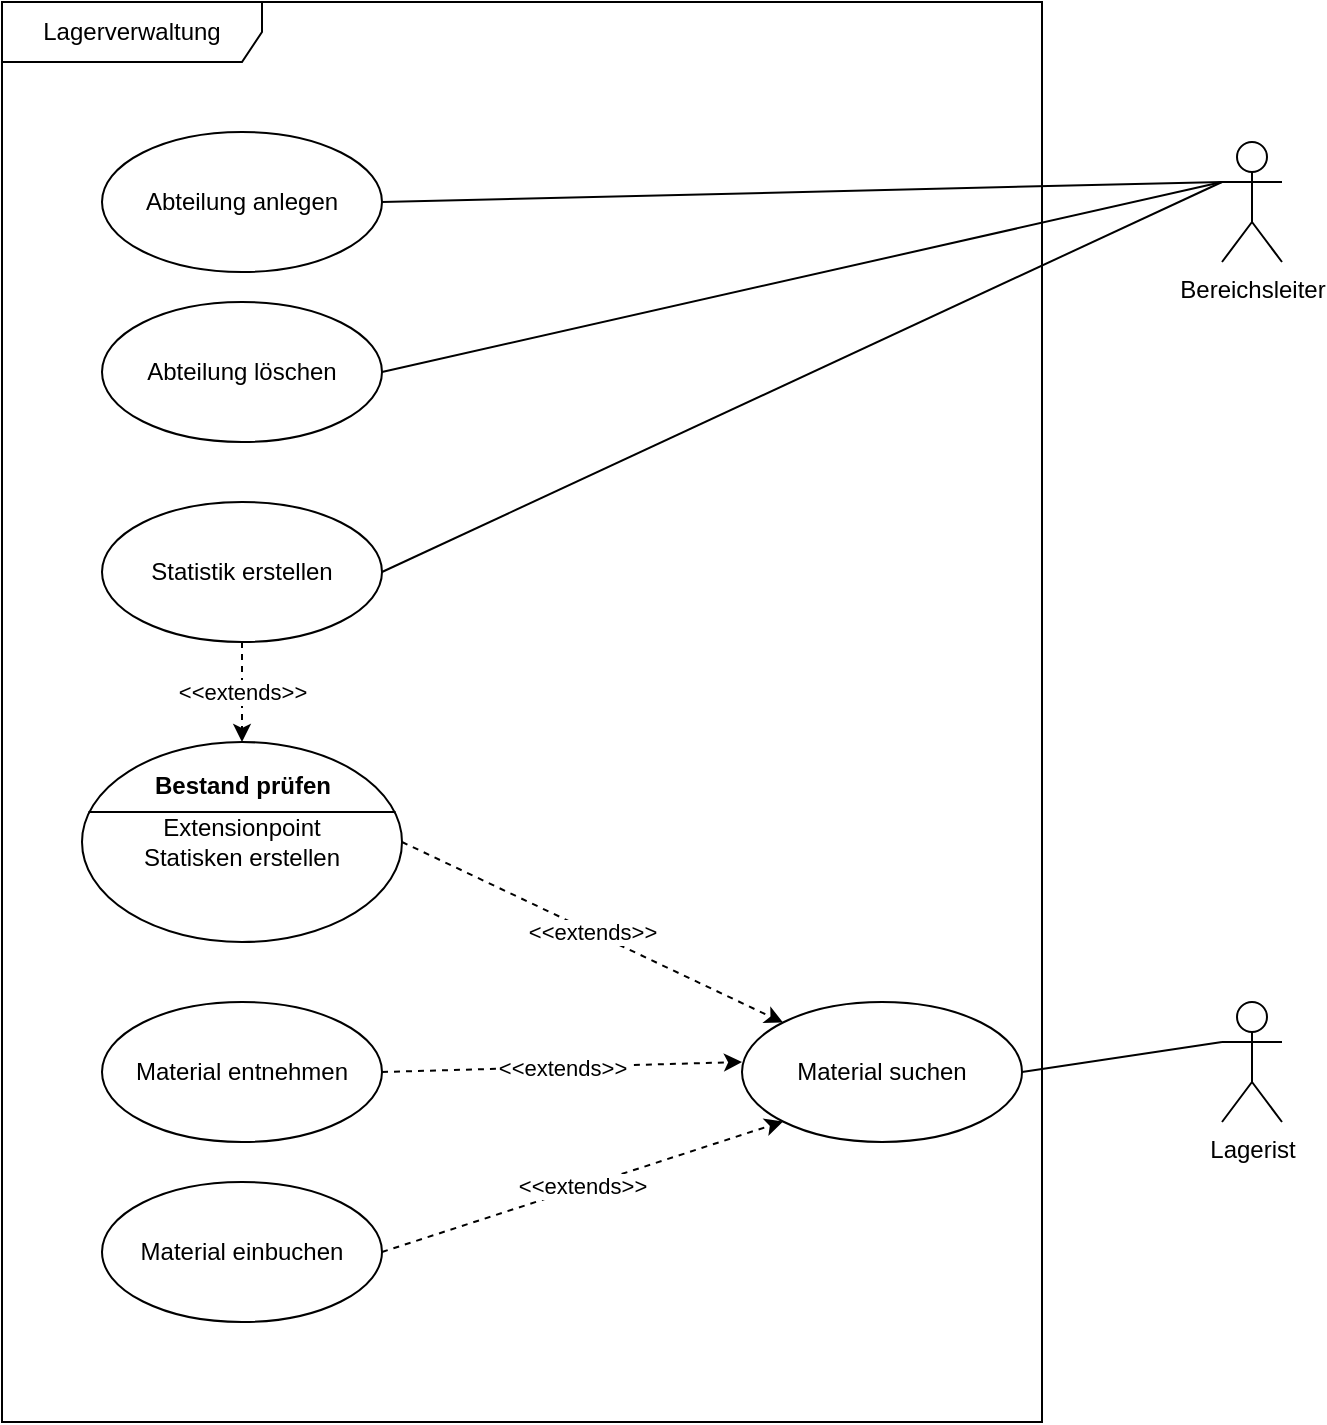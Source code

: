 <mxfile version="14.4.3" type="device"><diagram id="kDJ-WB7iKtap2HKXEGRl" name="Page-1"><mxGraphModel dx="1086" dy="806" grid="1" gridSize="10" guides="1" tooltips="1" connect="1" arrows="1" fold="1" page="1" pageScale="1" pageWidth="827" pageHeight="1169" math="0" shadow="0"><root><mxCell id="0"/><mxCell id="1" parent="0"/><mxCell id="P82HEIlC-g_0bDXMGkzL-1" value="Lagerverwaltung" style="shape=umlFrame;whiteSpace=wrap;html=1;width=130;height=30;" parent="1" vertex="1"><mxGeometry x="120" y="50" width="520" height="710" as="geometry"/></mxCell><mxCell id="P82HEIlC-g_0bDXMGkzL-11" style="rounded=0;orthogonalLoop=1;jettySize=auto;html=1;exitX=0;exitY=0.333;exitDx=0;exitDy=0;exitPerimeter=0;entryX=1;entryY=0.5;entryDx=0;entryDy=0;endArrow=none;endFill=0;" parent="1" source="P82HEIlC-g_0bDXMGkzL-2" target="P82HEIlC-g_0bDXMGkzL-7" edge="1"><mxGeometry relative="1" as="geometry"/></mxCell><mxCell id="P82HEIlC-g_0bDXMGkzL-2" value="Lagerist" style="shape=umlActor;verticalLabelPosition=bottom;verticalAlign=top;html=1;" parent="1" vertex="1"><mxGeometry x="730" y="550" width="30" height="60" as="geometry"/></mxCell><mxCell id="P82HEIlC-g_0bDXMGkzL-12" style="edgeStyle=none;rounded=0;orthogonalLoop=1;jettySize=auto;html=1;exitX=0;exitY=0.333;exitDx=0;exitDy=0;exitPerimeter=0;entryX=1;entryY=0.5;entryDx=0;entryDy=0;endArrow=none;endFill=0;" parent="1" source="P82HEIlC-g_0bDXMGkzL-3" target="P82HEIlC-g_0bDXMGkzL-4" edge="1"><mxGeometry relative="1" as="geometry"/></mxCell><mxCell id="P82HEIlC-g_0bDXMGkzL-3" value="Bereichsleiter" style="shape=umlActor;verticalLabelPosition=bottom;verticalAlign=top;html=1;" parent="1" vertex="1"><mxGeometry x="730" y="120" width="30" height="60" as="geometry"/></mxCell><mxCell id="P82HEIlC-g_0bDXMGkzL-4" value="Abteilung anlegen&lt;span style=&quot;color: rgba(0 , 0 , 0 , 0) ; font-family: monospace ; font-size: 0px&quot;&gt;%3CmxGraphModel%3E%3Croot%3E%3CmxCell%20id%3D%220%22%2F%3E%3CmxCell%20id%3D%221%22%20parent%3D%220%22%2F%3E%3CmxCell%20id%3D%222%22%20value%3D%22suchen%22%20style%3D%22rounded%3D1%3Bhtml%3D1%3Bshadow%3D0%3Bdashed%3D0%3BwhiteSpace%3Dwrap%3BfontSize%3D10%3BfillColor%3D%23E6E6E6%3Balign%3Dcenter%3BstrokeColor%3D%23E6E6E6%3BfontColor%3D%23333333%3B%22%20vertex%3D%221%22%20parent%3D%221%22%3E%3CmxGeometry%20x%3D%221299%22%20y%3D%22647%22%20width%3D%22105.5%22%20height%3D%2216.88%22%20as%3D%22geometry%22%2F%3E%3C%2FmxCell%3E%3C%2Froot%3E%3C%2FmxGraphModel%3E&lt;/span&gt;" style="ellipse;whiteSpace=wrap;html=1;" parent="1" vertex="1"><mxGeometry x="170" y="115" width="140" height="70" as="geometry"/></mxCell><mxCell id="P82HEIlC-g_0bDXMGkzL-13" style="edgeStyle=none;rounded=0;orthogonalLoop=1;jettySize=auto;html=1;exitX=1;exitY=0.5;exitDx=0;exitDy=0;endArrow=none;endFill=0;" parent="1" source="P82HEIlC-g_0bDXMGkzL-5" edge="1"><mxGeometry relative="1" as="geometry"><mxPoint x="730" y="140" as="targetPoint"/></mxGeometry></mxCell><mxCell id="P82HEIlC-g_0bDXMGkzL-5" value="Abteilung löschen" style="ellipse;whiteSpace=wrap;html=1;" parent="1" vertex="1"><mxGeometry x="170" y="200" width="140" height="70" as="geometry"/></mxCell><mxCell id="P82HEIlC-g_0bDXMGkzL-14" style="edgeStyle=none;rounded=0;orthogonalLoop=1;jettySize=auto;html=1;exitX=1;exitY=0.5;exitDx=0;exitDy=0;endArrow=none;endFill=0;" parent="1" source="P82HEIlC-g_0bDXMGkzL-21" edge="1"><mxGeometry relative="1" as="geometry"><mxPoint x="730" y="140" as="targetPoint"/><mxPoint x="390" y="335" as="sourcePoint"/></mxGeometry></mxCell><mxCell id="P82HEIlC-g_0bDXMGkzL-7" value="Material suchen&lt;span style=&quot;color: rgba(0 , 0 , 0 , 0) ; font-family: monospace ; font-size: 0px&quot;&gt;%3CmxGraphModel%3E%3Croot%3E%3CmxCell%20id%3D%220%22%2F%3E%3CmxCell%20id%3D%221%22%20parent%3D%220%22%2F%3E%3CmxCell%20id%3D%222%22%20value%3D%22Statistiken%20anlegen%22%20style%3D%22ellipse%3BwhiteSpace%3Dwrap%3Bhtml%3D1%3B%22%20vertex%3D%221%22%20parent%3D%221%22%3E%3CmxGeometry%20x%3D%22250%22%20y%3D%22300%22%20width%3D%22140%22%20height%3D%2270%22%20as%3D%22geometry%22%2F%3E%3C%2FmxCell%3E%3C%2Froot%3E%3C%2FmxGraphModel%3E&lt;/span&gt;" style="ellipse;whiteSpace=wrap;html=1;" parent="1" vertex="1"><mxGeometry x="490" y="550" width="140" height="70" as="geometry"/></mxCell><mxCell id="P82HEIlC-g_0bDXMGkzL-16" value="&amp;lt;&amp;lt;extends&amp;gt;&amp;gt;" style="edgeStyle=none;rounded=0;orthogonalLoop=1;jettySize=auto;html=1;exitX=1;exitY=0.5;exitDx=0;exitDy=0;entryX=0;entryY=0;entryDx=0;entryDy=0;endArrow=classic;endFill=1;dashed=1;exitPerimeter=0;" parent="1" source="P82HEIlC-g_0bDXMGkzL-19" target="P82HEIlC-g_0bDXMGkzL-7" edge="1"><mxGeometry relative="1" as="geometry"><mxPoint x="320" y="485" as="sourcePoint"/></mxGeometry></mxCell><mxCell id="P82HEIlC-g_0bDXMGkzL-9" value="Material entnehmen" style="ellipse;whiteSpace=wrap;html=1;" parent="1" vertex="1"><mxGeometry x="170" y="550" width="140" height="70" as="geometry"/></mxCell><mxCell id="P82HEIlC-g_0bDXMGkzL-10" value="Material einbuchen" style="ellipse;whiteSpace=wrap;html=1;" parent="1" vertex="1"><mxGeometry x="170" y="640" width="140" height="70" as="geometry"/></mxCell><mxCell id="P82HEIlC-g_0bDXMGkzL-17" value="&amp;lt;&amp;lt;extends&amp;gt;&amp;gt;" style="edgeStyle=none;rounded=0;orthogonalLoop=1;jettySize=auto;html=1;exitX=1;exitY=0.5;exitDx=0;exitDy=0;endArrow=classic;endFill=1;dashed=1;" parent="1" source="P82HEIlC-g_0bDXMGkzL-9" edge="1"><mxGeometry relative="1" as="geometry"><mxPoint x="400" y="545" as="sourcePoint"/><mxPoint x="490" y="580" as="targetPoint"/></mxGeometry></mxCell><mxCell id="P82HEIlC-g_0bDXMGkzL-18" value="&amp;lt;&amp;lt;extends&amp;gt;&amp;gt;" style="edgeStyle=none;rounded=0;orthogonalLoop=1;jettySize=auto;html=1;exitX=1;exitY=0.5;exitDx=0;exitDy=0;endArrow=classic;endFill=1;entryX=0;entryY=1;entryDx=0;entryDy=0;dashed=1;" parent="1" source="P82HEIlC-g_0bDXMGkzL-10" target="P82HEIlC-g_0bDXMGkzL-7" edge="1"><mxGeometry relative="1" as="geometry"><mxPoint x="400" y="635" as="sourcePoint"/><mxPoint x="500" y="590" as="targetPoint"/></mxGeometry></mxCell><mxCell id="P82HEIlC-g_0bDXMGkzL-19" value="Extensionpoint&lt;br&gt;Statisken erstellen" style="html=1;shape=mxgraph.sysml.useCaseExtPt;whiteSpace=wrap;align=center;" parent="1" vertex="1"><mxGeometry x="160" y="420" width="160" height="100" as="geometry"/></mxCell><mxCell id="P82HEIlC-g_0bDXMGkzL-20" value="Bestand prüfen" style="resizable=0;html=1;verticalAlign=middle;align=center;labelBackgroundColor=none;fontStyle=1;" parent="P82HEIlC-g_0bDXMGkzL-19" connectable="0" vertex="1"><mxGeometry x="80" y="21.25" as="geometry"/></mxCell><mxCell id="P82HEIlC-g_0bDXMGkzL-21" value="Statistik erstellen" style="ellipse;whiteSpace=wrap;html=1;" parent="1" vertex="1"><mxGeometry x="170" y="300" width="140" height="70" as="geometry"/></mxCell><mxCell id="P82HEIlC-g_0bDXMGkzL-22" value="&amp;lt;&amp;lt;extends&amp;gt;&amp;gt;" style="edgeStyle=none;rounded=0;orthogonalLoop=1;jettySize=auto;html=1;exitX=0.5;exitY=1;exitDx=0;exitDy=0;entryX=0.5;entryY=0;entryDx=0;entryDy=0;endArrow=classic;endFill=1;dashed=1;entryPerimeter=0;" parent="1" source="P82HEIlC-g_0bDXMGkzL-21" target="P82HEIlC-g_0bDXMGkzL-19" edge="1"><mxGeometry relative="1" as="geometry"><mxPoint x="350" y="477" as="sourcePoint"/><mxPoint x="520.503" y="567.251" as="targetPoint"/></mxGeometry></mxCell></root></mxGraphModel></diagram></mxfile>